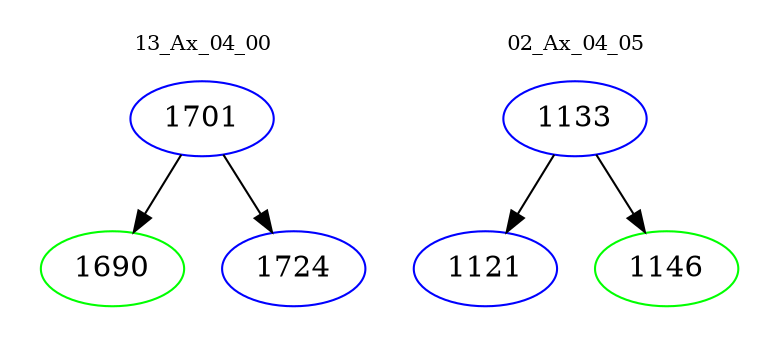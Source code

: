 digraph{
subgraph cluster_0 {
color = white
label = "13_Ax_04_00";
fontsize=10;
T0_1701 [label="1701", color="blue"]
T0_1701 -> T0_1690 [color="black"]
T0_1690 [label="1690", color="green"]
T0_1701 -> T0_1724 [color="black"]
T0_1724 [label="1724", color="blue"]
}
subgraph cluster_1 {
color = white
label = "02_Ax_04_05";
fontsize=10;
T1_1133 [label="1133", color="blue"]
T1_1133 -> T1_1121 [color="black"]
T1_1121 [label="1121", color="blue"]
T1_1133 -> T1_1146 [color="black"]
T1_1146 [label="1146", color="green"]
}
}
